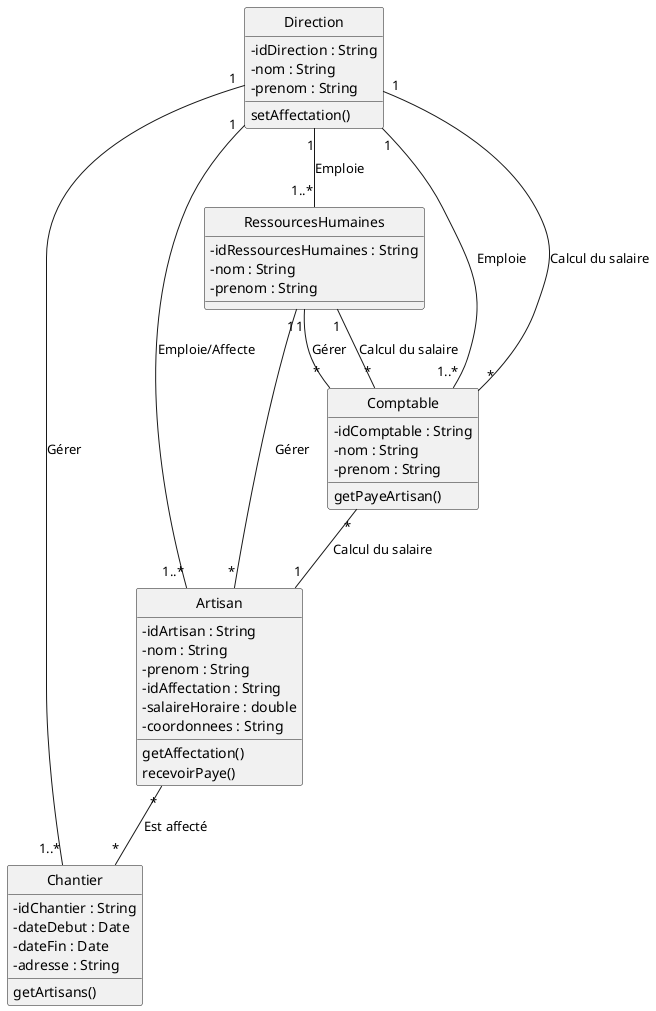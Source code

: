 ```plantuml

@startuml dc

hide circle

skinparam classAttributeIconSize 0



class Direction {
    - idDirection : String 
    - nom : String
    - prenom : String
    setAffectation()
}

class RessourcesHumaines {
    - idRessourcesHumaines : String 
    - nom : String
    - prenom : String
}

class Comptable {
    - idComptable : String
    - nom : String
    - prenom : String
    getPayeArtisan()
}

class Artisan {
    - idArtisan : String
    - nom : String
    - prenom : String
    - idAffectation : String
    - salaireHoraire : double
    - coordonnees : String
    getAffectation()
    recevoirPaye()
}

class Chantier {
    - idChantier : String
    - dateDebut : Date
    - dateFin : Date
    - adresse : String
    getArtisans()
}

Direction "1" -- "1..*" Artisan : Emploie/Affecte
Direction "1" -- "1..*" RessourcesHumaines : Emploie
Direction "1" -- "1..*" Comptable : Emploie
Direction "1" -- "1..*" Chantier : Gérer

RessourcesHumaines "1" -- "*" Artisan : Gérer
RessourcesHumaines "1" -- "*" Comptable : Gérer

Comptable "*" -- "1" Artisan : Calcul du salaire
Comptable "*" -- "1" Direction : Calcul du salaire
Comptable "*" -- "1" RessourcesHumaines : Calcul du salaire

Artisan "*" -- "*" Chantier : Est affecté



@enduml

```